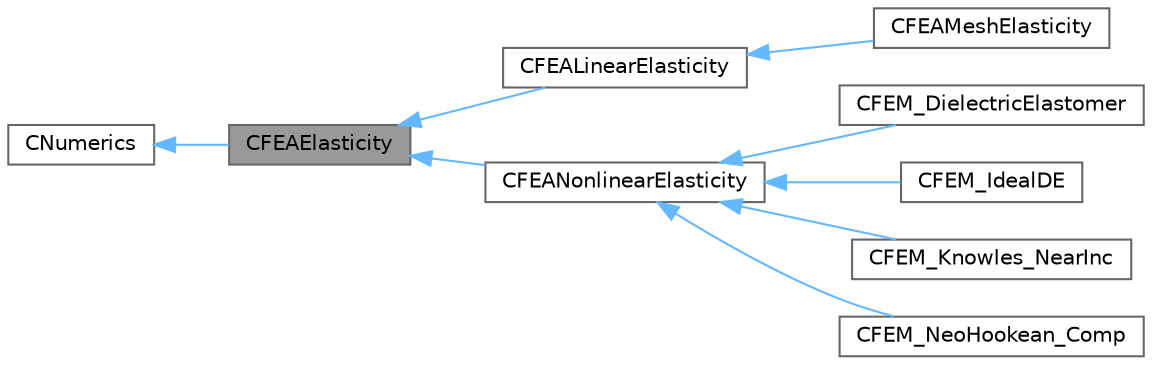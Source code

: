 digraph "CFEAElasticity"
{
 // LATEX_PDF_SIZE
  bgcolor="transparent";
  edge [fontname=Helvetica,fontsize=10,labelfontname=Helvetica,labelfontsize=10];
  node [fontname=Helvetica,fontsize=10,shape=box,height=0.2,width=0.4];
  rankdir="LR";
  Node1 [id="Node000001",label="CFEAElasticity",height=0.2,width=0.4,color="gray40", fillcolor="grey60", style="filled", fontcolor="black",tooltip="Abstract class for computing the tangent matrix and the residual for structural problems."];
  Node2 -> Node1 [id="edge1_Node000001_Node000002",dir="back",color="steelblue1",style="solid",tooltip=" "];
  Node2 [id="Node000002",label="CNumerics",height=0.2,width=0.4,color="gray40", fillcolor="white", style="filled",URL="$classCNumerics.html",tooltip="Class for defining the numerical methods."];
  Node1 -> Node3 [id="edge2_Node000001_Node000003",dir="back",color="steelblue1",style="solid",tooltip=" "];
  Node3 [id="Node000003",label="CFEALinearElasticity",height=0.2,width=0.4,color="gray40", fillcolor="white", style="filled",URL="$classCFEALinearElasticity.html",tooltip="Class for computing the stiffness matrix of a linear, elastic problem."];
  Node3 -> Node4 [id="edge3_Node000003_Node000004",dir="back",color="steelblue1",style="solid",tooltip=" "];
  Node4 [id="Node000004",label="CFEAMeshElasticity",height=0.2,width=0.4,color="gray40", fillcolor="white", style="filled",URL="$classCFEAMeshElasticity.html",tooltip="Particular case of linear elasticity used for mesh deformation."];
  Node1 -> Node5 [id="edge4_Node000001_Node000005",dir="back",color="steelblue1",style="solid",tooltip=" "];
  Node5 [id="Node000005",label="CFEANonlinearElasticity",height=0.2,width=0.4,color="gray40", fillcolor="white", style="filled",URL="$classCFEANonlinearElasticity.html",tooltip="Abstract class for computing the stiffness matrix of a nonlinear elasticity problem...."];
  Node5 -> Node6 [id="edge5_Node000005_Node000006",dir="back",color="steelblue1",style="solid",tooltip=" "];
  Node6 [id="Node000006",label="CFEM_DielectricElastomer",height=0.2,width=0.4,color="gray40", fillcolor="white", style="filled",URL="$classCFEM__DielectricElastomer.html",tooltip="Class for computing the constitutive and stress tensors for a dielectric elastomer."];
  Node5 -> Node7 [id="edge6_Node000005_Node000007",dir="back",color="steelblue1",style="solid",tooltip=" "];
  Node7 [id="Node000007",label="CFEM_IdealDE",height=0.2,width=0.4,color="gray40", fillcolor="white", style="filled",URL="$classCFEM__IdealDE.html",tooltip="Class for computing the constitutive and stress tensors for a nearly-incompressible ideal DE."];
  Node5 -> Node8 [id="edge7_Node000005_Node000008",dir="back",color="steelblue1",style="solid",tooltip=" "];
  Node8 [id="Node000008",label="CFEM_Knowles_NearInc",height=0.2,width=0.4,color="gray40", fillcolor="white", style="filled",URL="$classCFEM__Knowles__NearInc.html",tooltip=" "];
  Node5 -> Node9 [id="edge8_Node000005_Node000009",dir="back",color="steelblue1",style="solid",tooltip=" "];
  Node9 [id="Node000009",label="CFEM_NeoHookean_Comp",height=0.2,width=0.4,color="gray40", fillcolor="white", style="filled",URL="$classCFEM__NeoHookean__Comp.html",tooltip="Class for computing the constitutive and stress tensors for a neo-Hookean material model,..."];
}
